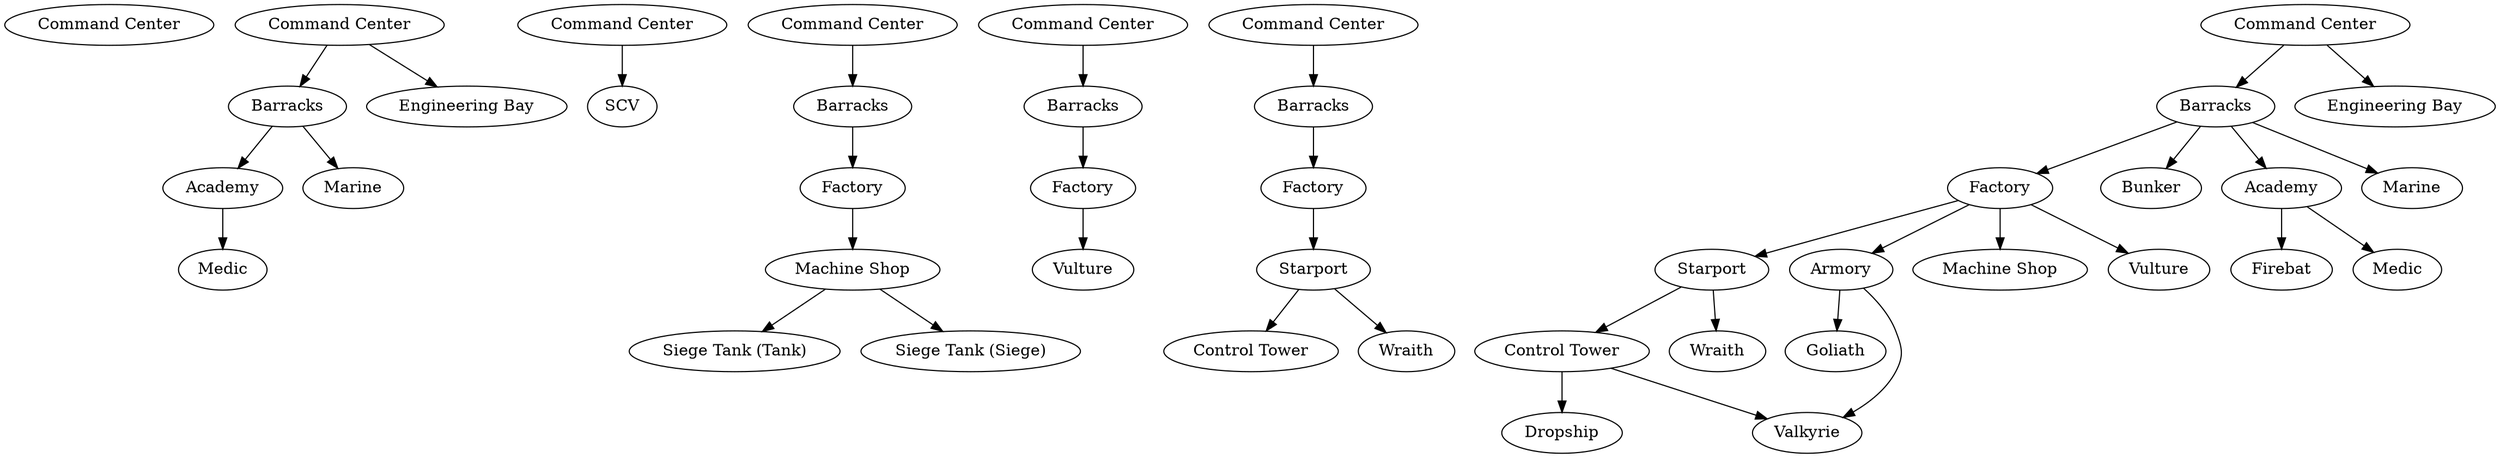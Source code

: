 digraph G {
0 [depth=0, label="Command Center", penwidth=1, strength=1, x=0, y=0, z=0];
1 [depth=0, label="Command Center", penwidth=1, strength=1, x=-0, y=0, z=1];
2 [depth=1, label=Barracks, penwidth=1, strength=1, x=-0.0833333, y=0.25, z=1];
3 [depth=1, label="Engineering Bay", penwidth=1, strength=1, x=-0.0833333, y=0.25, z=1];
4 [depth=2, label=Academy, penwidth=1, strength=1, x=-0.166667, y=0.5, z=1];
5 [depth=2, label=Marine, penwidth=1, strength=1, x=0, y=0, z=0];
6 [depth=3, label=Medic, penwidth=1, strength=1, x=-0.25, y=0.75, z=1];
7 [depth=0, label="Command Center", penwidth=1, strength=1, x=0, y=0, z=-1];
8 [depth=1, label=SCV, penwidth=1, strength=1, x=0, y=0, z=-1];
9 [depth=0, label="Command Center", penwidth=1, strength=1, x=0, y=0, z=0.5];
10 [depth=1, label=Barracks, penwidth=1, strength=1, x=0, y=0.25, z=0.5];
11 [depth=2, label=Factory, penwidth=1, strength=1, x=0, y=0.5, z=0.5];
12 [depth=3, label="Machine Shop", penwidth=1, strength=1, x=0, y=0.75, z=0.5];
13 [depth=4, label="Siege Tank (Tank)", penwidth=1, strength=1, x=0, y=1, z=0.5];
14 [depth=4, label="Siege Tank (Siege)", penwidth=1, strength=1, x=0, y=1, z=0.5];
15 [depth=0, label="Command Center", penwidth=1, strength=1, x=0, y=0, z=1];
16 [depth=1, label=Barracks, penwidth=1, strength=1, x=0, y=0.5, z=1];
17 [depth=2, label=Factory, penwidth=1, strength=1, x=0, y=1, z=1];
18 [depth=3, label=Vulture, penwidth=1, strength=1, x=0, y=1.5, z=1];
19 [depth=0, label="Command Center", penwidth=1, strength=1, x=0, y=-0, z=0.25];
20 [depth=1, label=Barracks, penwidth=1, strength=1, x=0.1875, y=-0.125, z=0.25];
21 [depth=2, label=Factory, penwidth=1, strength=1, x=0.375, y=-0.25, z=0.25];
22 [depth=3, label=Starport, penwidth=1, strength=1, x=0.5625, y=-0.375, z=0.25];
23 [depth=4, label="Control Tower", penwidth=1, strength=1, x=0.75, y=-0.5, z=0.25];
24 [depth=4, label=Wraith, penwidth=1, strength=1, x=0.75, y=-0.5, z=0.25];
25 [depth=0, label="Command Center", penwidth=1, strength=1, x=0, y=0, z=-0.25];
26 [depth=1, label=Barracks, penwidth=1, strength=1, x=0.0625, y=0.0625, z=-0.25];
27 [depth=1, label="Engineering Bay", penwidth=1, strength=1, x=0.0625, y=0.0625, z=-0.25];
28 [depth=2, label=Factory, penwidth=1, strength=1, x=0.125, y=0.125, z=-0.25];
29 [depth=2, label=Bunker, penwidth=1, strength=1, x=0.125, y=0.125, z=-0.25];
30 [depth=2, label=Academy, penwidth=1, strength=1, x=0.125, y=0.125, z=-0.25];
31 [depth=2, label=Marine, penwidth=1, strength=1, x=0, y=0, z=0];
32 [depth=3, label=Starport, penwidth=1, strength=1, x=0.1875, y=0.1875, z=-0.25];
33 [depth=3, label=Armory, penwidth=1, strength=1, x=0.1875, y=0.1875, z=-0.25];
34 [depth=3, label="Machine Shop", penwidth=1, strength=1, x=0.1875, y=0.1875, z=-0.25];
35 [depth=3, label=Vulture, penwidth=1, strength=1, x=0.1875, y=0.1875, z=-0.25];
36 [depth=3, label=Firebat, penwidth=1, strength=1, x=0.1875, y=0.1875, z=-0.25];
37 [depth=3, label=Medic, penwidth=1, strength=1, x=0.1875, y=0.1875, z=-0.25];
38 [depth=4, label="Control Tower", penwidth=1, strength=1, x=0.25, y=0.25, z=-0.25];
39 [depth=4, label=Wraith, penwidth=1, strength=1, x=0.25, y=0.25, z=-0.25];
40 [depth=4, label=Goliath, penwidth=1, strength=1, x=0.25, y=0.25, z=-0.25];
41 [depth=4, label=Valkyrie, penwidth=1, strength=1, x=0.25, y=0.25, z=-0.25];
42 [depth=5, label=Dropship, penwidth=1, strength=1, x=0.3125, y=0.3125, z=-0.25];
1->2 ;
1->3 ;
2->4 ;
2->5 ;
4->6 ;
7->8 ;
9->10 ;
10->11 ;
11->12 ;
12->13 ;
12->14 ;
15->16 ;
16->17 ;
17->18 ;
19->20 ;
20->21 ;
21->22 ;
22->23 ;
22->24 ;
25->26 ;
25->27 ;
26->28 ;
26->29 ;
26->30 ;
26->31 ;
28->32 ;
28->33 ;
28->34 ;
28->35 ;
30->36 ;
30->37 ;
32->38 ;
32->39 ;
33->40 ;
33->41 ;
38->42 ;
38->41 ;
}
